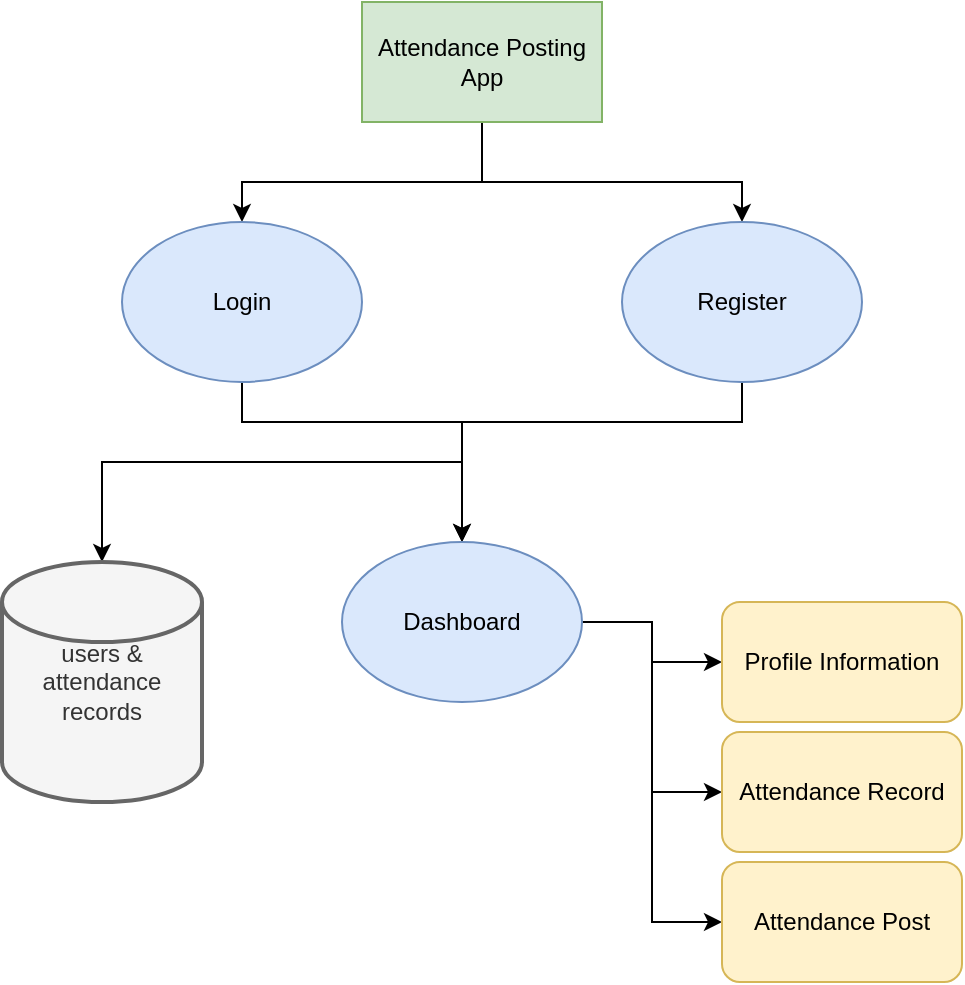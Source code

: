 <mxfile version="13.3.9" type="device"><diagram id="z1G9sWcKk5kvszVFPinO" name="Page-1"><mxGraphModel dx="946" dy="619" grid="1" gridSize="10" guides="1" tooltips="1" connect="1" arrows="1" fold="1" page="1" pageScale="1" pageWidth="827" pageHeight="1169" math="0" shadow="0"><root><mxCell id="0"/><mxCell id="1" parent="0"/><mxCell id="zsQnQh3ShK51bqKarbFk-4" style="edgeStyle=orthogonalEdgeStyle;rounded=0;orthogonalLoop=1;jettySize=auto;html=1;entryX=0.5;entryY=0;entryDx=0;entryDy=0;" parent="1" source="zsQnQh3ShK51bqKarbFk-1" target="zsQnQh3ShK51bqKarbFk-2" edge="1"><mxGeometry relative="1" as="geometry"><Array as="points"><mxPoint x="400" y="250"/><mxPoint x="280" y="250"/></Array></mxGeometry></mxCell><mxCell id="zsQnQh3ShK51bqKarbFk-5" style="edgeStyle=orthogonalEdgeStyle;rounded=0;orthogonalLoop=1;jettySize=auto;html=1;entryX=0.5;entryY=0;entryDx=0;entryDy=0;" parent="1" source="zsQnQh3ShK51bqKarbFk-1" target="zsQnQh3ShK51bqKarbFk-3" edge="1"><mxGeometry relative="1" as="geometry"><Array as="points"><mxPoint x="400" y="250"/><mxPoint x="530" y="250"/></Array></mxGeometry></mxCell><mxCell id="zsQnQh3ShK51bqKarbFk-1" value="Attendance Posting App" style="rounded=0;whiteSpace=wrap;html=1;fillColor=#d5e8d4;strokeColor=#82b366;" parent="1" vertex="1"><mxGeometry x="340" y="160" width="120" height="60" as="geometry"/></mxCell><mxCell id="zsQnQh3ShK51bqKarbFk-15" style="edgeStyle=orthogonalEdgeStyle;rounded=0;orthogonalLoop=1;jettySize=auto;html=1;entryX=0.5;entryY=0;entryDx=0;entryDy=0;" parent="1" source="zsQnQh3ShK51bqKarbFk-2" target="zsQnQh3ShK51bqKarbFk-11" edge="1"><mxGeometry relative="1" as="geometry"><Array as="points"><mxPoint x="280" y="370"/><mxPoint x="390" y="370"/></Array></mxGeometry></mxCell><mxCell id="zsQnQh3ShK51bqKarbFk-17" style="edgeStyle=orthogonalEdgeStyle;rounded=0;orthogonalLoop=1;jettySize=auto;html=1;entryX=0.5;entryY=0;entryDx=0;entryDy=0;entryPerimeter=0;" parent="1" source="zsQnQh3ShK51bqKarbFk-2" target="zsQnQh3ShK51bqKarbFk-7" edge="1"><mxGeometry relative="1" as="geometry"><mxPoint x="390" y="380" as="targetPoint"/><Array as="points"><mxPoint x="280" y="370"/><mxPoint x="390" y="370"/><mxPoint x="390" y="390"/><mxPoint x="210" y="390"/></Array></mxGeometry></mxCell><mxCell id="zsQnQh3ShK51bqKarbFk-2" value="Login" style="ellipse;whiteSpace=wrap;html=1;fillColor=#dae8fc;strokeColor=#6c8ebf;" parent="1" vertex="1"><mxGeometry x="220" y="270" width="120" height="80" as="geometry"/></mxCell><mxCell id="zsQnQh3ShK51bqKarbFk-16" style="edgeStyle=orthogonalEdgeStyle;rounded=0;orthogonalLoop=1;jettySize=auto;html=1;entryX=0.5;entryY=0;entryDx=0;entryDy=0;" parent="1" source="zsQnQh3ShK51bqKarbFk-3" target="zsQnQh3ShK51bqKarbFk-11" edge="1"><mxGeometry relative="1" as="geometry"><Array as="points"><mxPoint x="530" y="370"/><mxPoint x="390" y="370"/></Array></mxGeometry></mxCell><mxCell id="zsQnQh3ShK51bqKarbFk-3" value="Register" style="ellipse;whiteSpace=wrap;html=1;fillColor=#dae8fc;strokeColor=#6c8ebf;" parent="1" vertex="1"><mxGeometry x="470" y="270" width="120" height="80" as="geometry"/></mxCell><mxCell id="zsQnQh3ShK51bqKarbFk-7" value="users &amp;amp;&lt;br&gt;attendance records" style="strokeWidth=2;html=1;shape=mxgraph.flowchart.database;whiteSpace=wrap;fillColor=#f5f5f5;strokeColor=#666666;fontColor=#333333;" parent="1" vertex="1"><mxGeometry x="160" y="440" width="100" height="120" as="geometry"/></mxCell><mxCell id="zsQnQh3ShK51bqKarbFk-18" style="edgeStyle=orthogonalEdgeStyle;rounded=0;orthogonalLoop=1;jettySize=auto;html=1;entryX=0;entryY=0.5;entryDx=0;entryDy=0;" parent="1" source="zsQnQh3ShK51bqKarbFk-11" target="zsQnQh3ShK51bqKarbFk-12" edge="1"><mxGeometry relative="1" as="geometry"/></mxCell><mxCell id="zsQnQh3ShK51bqKarbFk-19" style="edgeStyle=orthogonalEdgeStyle;rounded=0;orthogonalLoop=1;jettySize=auto;html=1;entryX=0;entryY=0.5;entryDx=0;entryDy=0;" parent="1" source="zsQnQh3ShK51bqKarbFk-11" target="zsQnQh3ShK51bqKarbFk-13" edge="1"><mxGeometry relative="1" as="geometry"/></mxCell><mxCell id="zsQnQh3ShK51bqKarbFk-20" style="edgeStyle=orthogonalEdgeStyle;rounded=0;orthogonalLoop=1;jettySize=auto;html=1;entryX=0;entryY=0.5;entryDx=0;entryDy=0;" parent="1" source="zsQnQh3ShK51bqKarbFk-11" target="zsQnQh3ShK51bqKarbFk-14" edge="1"><mxGeometry relative="1" as="geometry"/></mxCell><mxCell id="zsQnQh3ShK51bqKarbFk-11" value="Dashboard" style="ellipse;whiteSpace=wrap;html=1;fillColor=#dae8fc;strokeColor=#6c8ebf;" parent="1" vertex="1"><mxGeometry x="330" y="430" width="120" height="80" as="geometry"/></mxCell><mxCell id="zsQnQh3ShK51bqKarbFk-12" value="Profile Information" style="rounded=1;whiteSpace=wrap;html=1;fillColor=#fff2cc;strokeColor=#d6b656;" parent="1" vertex="1"><mxGeometry x="520" y="460" width="120" height="60" as="geometry"/></mxCell><mxCell id="zsQnQh3ShK51bqKarbFk-13" value="Attendance Record" style="rounded=1;whiteSpace=wrap;html=1;fillColor=#fff2cc;strokeColor=#d6b656;" parent="1" vertex="1"><mxGeometry x="520" y="525" width="120" height="60" as="geometry"/></mxCell><mxCell id="zsQnQh3ShK51bqKarbFk-14" value="Attendance Post" style="rounded=1;whiteSpace=wrap;html=1;fillColor=#fff2cc;strokeColor=#d6b656;" parent="1" vertex="1"><mxGeometry x="520" y="590" width="120" height="60" as="geometry"/></mxCell></root></mxGraphModel></diagram></mxfile>